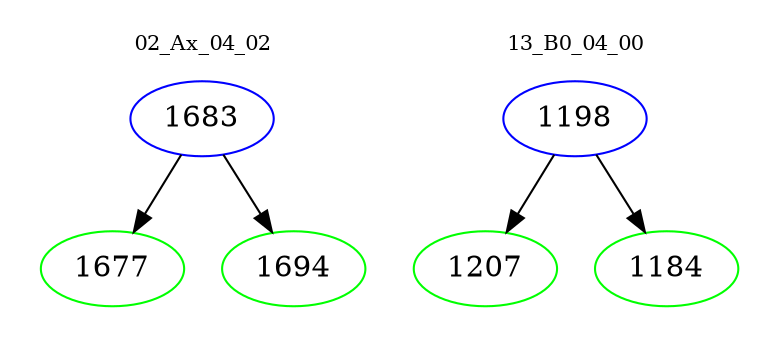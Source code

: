digraph{
subgraph cluster_0 {
color = white
label = "02_Ax_04_02";
fontsize=10;
T0_1683 [label="1683", color="blue"]
T0_1683 -> T0_1677 [color="black"]
T0_1677 [label="1677", color="green"]
T0_1683 -> T0_1694 [color="black"]
T0_1694 [label="1694", color="green"]
}
subgraph cluster_1 {
color = white
label = "13_B0_04_00";
fontsize=10;
T1_1198 [label="1198", color="blue"]
T1_1198 -> T1_1207 [color="black"]
T1_1207 [label="1207", color="green"]
T1_1198 -> T1_1184 [color="black"]
T1_1184 [label="1184", color="green"]
}
}

